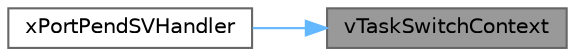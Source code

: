 digraph "vTaskSwitchContext"
{
 // LATEX_PDF_SIZE
  bgcolor="transparent";
  edge [fontname=Helvetica,fontsize=10,labelfontname=Helvetica,labelfontsize=10];
  node [fontname=Helvetica,fontsize=10,shape=box,height=0.2,width=0.4];
  rankdir="RL";
  Node1 [id="Node000001",label="vTaskSwitchContext",height=0.2,width=0.4,color="gray40", fillcolor="grey60", style="filled", fontcolor="black",tooltip=" "];
  Node1 -> Node2 [id="edge2_Node000001_Node000002",dir="back",color="steelblue1",style="solid",tooltip=" "];
  Node2 [id="Node000002",label="xPortPendSVHandler",height=0.2,width=0.4,color="grey40", fillcolor="white", style="filled",URL="$_r_v_d_s_2_a_r_m___c_m0_2port_8c.html#a4e6b17b7b6e1a92564afdeff7e9dba91",tooltip=" "];
}
